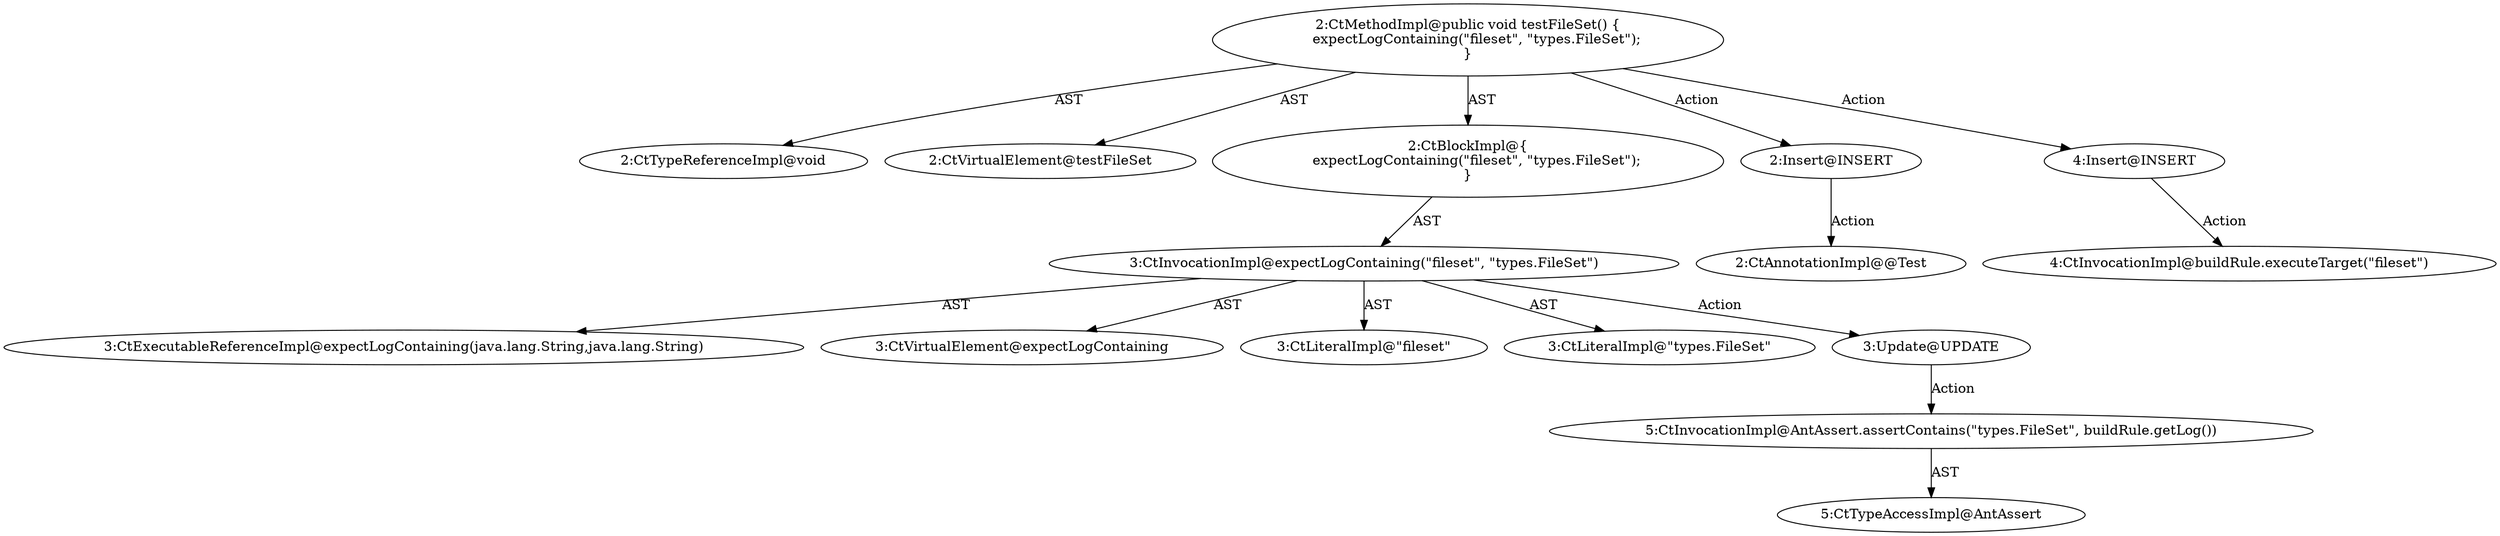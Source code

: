 digraph "testFileSet#?" {
0 [label="2:CtTypeReferenceImpl@void" shape=ellipse]
1 [label="2:CtVirtualElement@testFileSet" shape=ellipse]
2 [label="3:CtExecutableReferenceImpl@expectLogContaining(java.lang.String,java.lang.String)" shape=ellipse]
3 [label="3:CtVirtualElement@expectLogContaining" shape=ellipse]
4 [label="3:CtLiteralImpl@\"fileset\"" shape=ellipse]
5 [label="3:CtLiteralImpl@\"types.FileSet\"" shape=ellipse]
6 [label="3:CtInvocationImpl@expectLogContaining(\"fileset\", \"types.FileSet\")" shape=ellipse]
7 [label="2:CtBlockImpl@\{
    expectLogContaining(\"fileset\", \"types.FileSet\");
\}" shape=ellipse]
8 [label="2:CtMethodImpl@public void testFileSet() \{
    expectLogContaining(\"fileset\", \"types.FileSet\");
\}" shape=ellipse]
9 [label="3:Update@UPDATE" shape=ellipse]
10 [label="5:CtInvocationImpl@AntAssert.assertContains(\"types.FileSet\", buildRule.getLog())" shape=ellipse]
11 [label="5:CtTypeAccessImpl@AntAssert" shape=ellipse]
12 [label="2:Insert@INSERT" shape=ellipse]
13 [label="2:CtAnnotationImpl@@Test" shape=ellipse]
14 [label="4:Insert@INSERT" shape=ellipse]
15 [label="4:CtInvocationImpl@buildRule.executeTarget(\"fileset\")" shape=ellipse]
6 -> 3 [label="AST"];
6 -> 2 [label="AST"];
6 -> 4 [label="AST"];
6 -> 5 [label="AST"];
6 -> 9 [label="Action"];
7 -> 6 [label="AST"];
8 -> 1 [label="AST"];
8 -> 0 [label="AST"];
8 -> 7 [label="AST"];
8 -> 12 [label="Action"];
8 -> 14 [label="Action"];
9 -> 10 [label="Action"];
10 -> 11 [label="AST"];
12 -> 13 [label="Action"];
14 -> 15 [label="Action"];
}